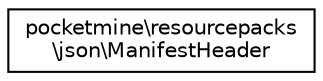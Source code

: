 digraph "Graphical Class Hierarchy"
{
 // INTERACTIVE_SVG=YES
 // LATEX_PDF_SIZE
  edge [fontname="Helvetica",fontsize="10",labelfontname="Helvetica",labelfontsize="10"];
  node [fontname="Helvetica",fontsize="10",shape=record];
  rankdir="LR";
  Node0 [label="pocketmine\\resourcepacks\l\\json\\ManifestHeader",height=0.2,width=0.4,color="black", fillcolor="white", style="filled",URL="$d1/de8/classpocketmine_1_1resourcepacks_1_1json_1_1_manifest_header.html",tooltip=" "];
}
